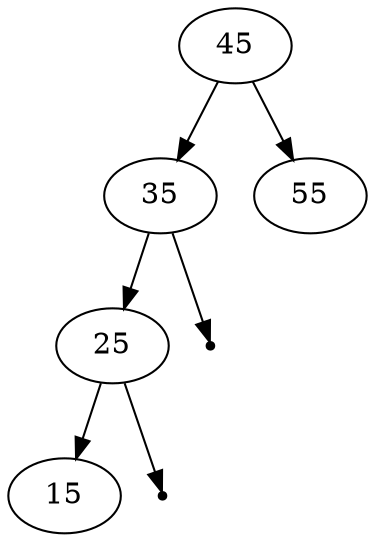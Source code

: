 digraph G { 
  graph [ordering="out"];
  null0 [shape=point];
  null2 [shape=point];
  45 -> 35
  45 -> 55
  35 -> 25
  35 -> null0
  25 -> 15
  25 -> null2
}

